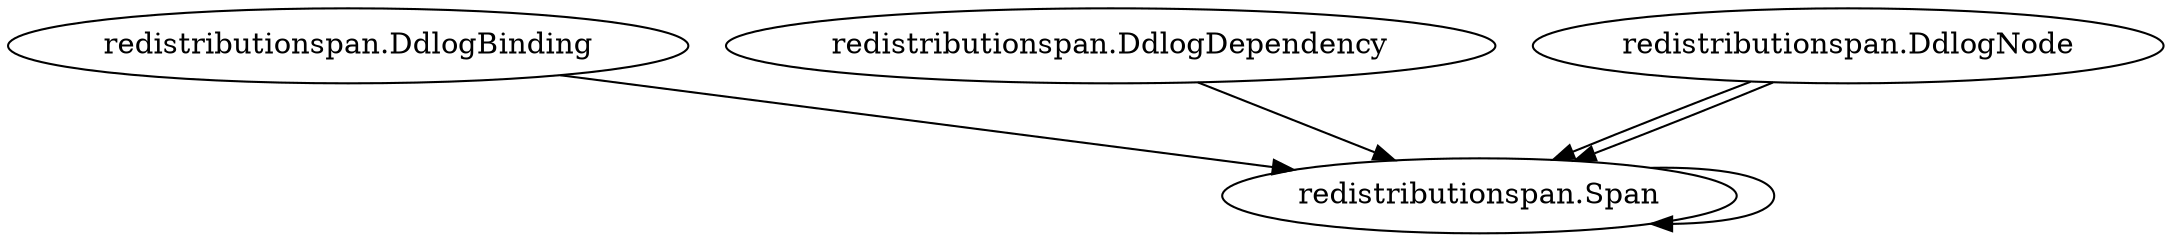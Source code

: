 digraph {
    0 [label="redistributionspan.DdlogBinding"];
    1 [label="redistributionspan.DdlogDependency"];
    2 [label="redistributionspan.DdlogNode"];
    3 [label="redistributionspan.Span"];
    0 -> 3;
    1 -> 3;
    2 -> 3;
    2 -> 3;
    3 -> 3;
}